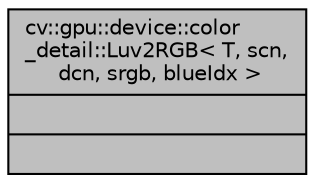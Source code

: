 digraph "cv::gpu::device::color_detail::Luv2RGB&lt; T, scn, dcn, srgb, blueIdx &gt;"
{
 // LATEX_PDF_SIZE
  edge [fontname="Helvetica",fontsize="10",labelfontname="Helvetica",labelfontsize="10"];
  node [fontname="Helvetica",fontsize="10",shape=record];
  Node1 [label="{cv::gpu::device::color\l_detail::Luv2RGB\< T, scn,\l dcn, srgb, blueIdx \>\n||}",height=0.2,width=0.4,color="black", fillcolor="grey75", style="filled", fontcolor="black",tooltip=" "];
}
